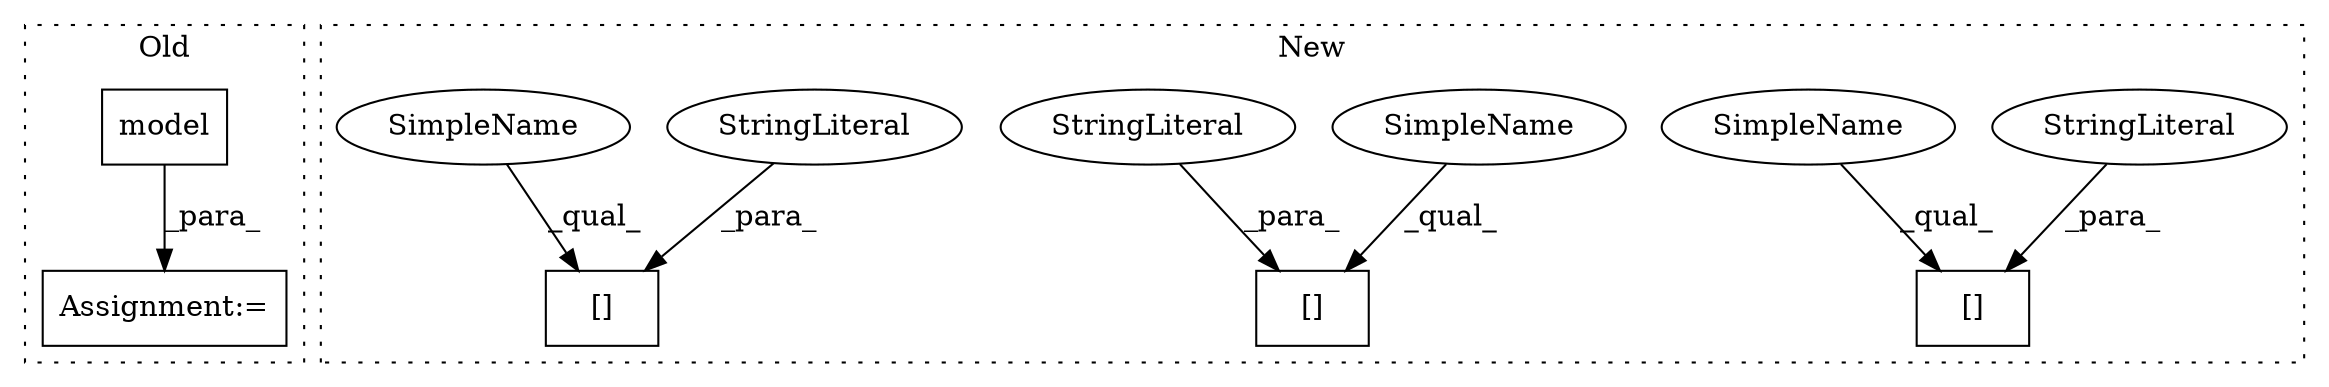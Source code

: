 digraph G {
subgraph cluster0 {
1 [label="model" a="32" s="19055,19325" l="6,1" shape="box"];
3 [label="Assignment:=" a="7" s="19049" l="1" shape="box"];
label = "Old";
style="dotted";
}
subgraph cluster1 {
2 [label="[]" a="2" s="19074,19097" l="12,1" shape="box"];
4 [label="StringLiteral" a="45" s="19086" l="11" shape="ellipse"];
5 [label="[]" a="2" s="19218,19254" l="12,1" shape="box"];
6 [label="StringLiteral" a="45" s="19230" l="24" shape="ellipse"];
7 [label="[]" a="2" s="19155,19183" l="12,1" shape="box"];
8 [label="StringLiteral" a="45" s="19167" l="16" shape="ellipse"];
9 [label="SimpleName" a="42" s="19074" l="11" shape="ellipse"];
10 [label="SimpleName" a="42" s="19218" l="11" shape="ellipse"];
11 [label="SimpleName" a="42" s="19155" l="11" shape="ellipse"];
label = "New";
style="dotted";
}
1 -> 3 [label="_para_"];
4 -> 2 [label="_para_"];
6 -> 5 [label="_para_"];
8 -> 7 [label="_para_"];
9 -> 2 [label="_qual_"];
10 -> 5 [label="_qual_"];
11 -> 7 [label="_qual_"];
}